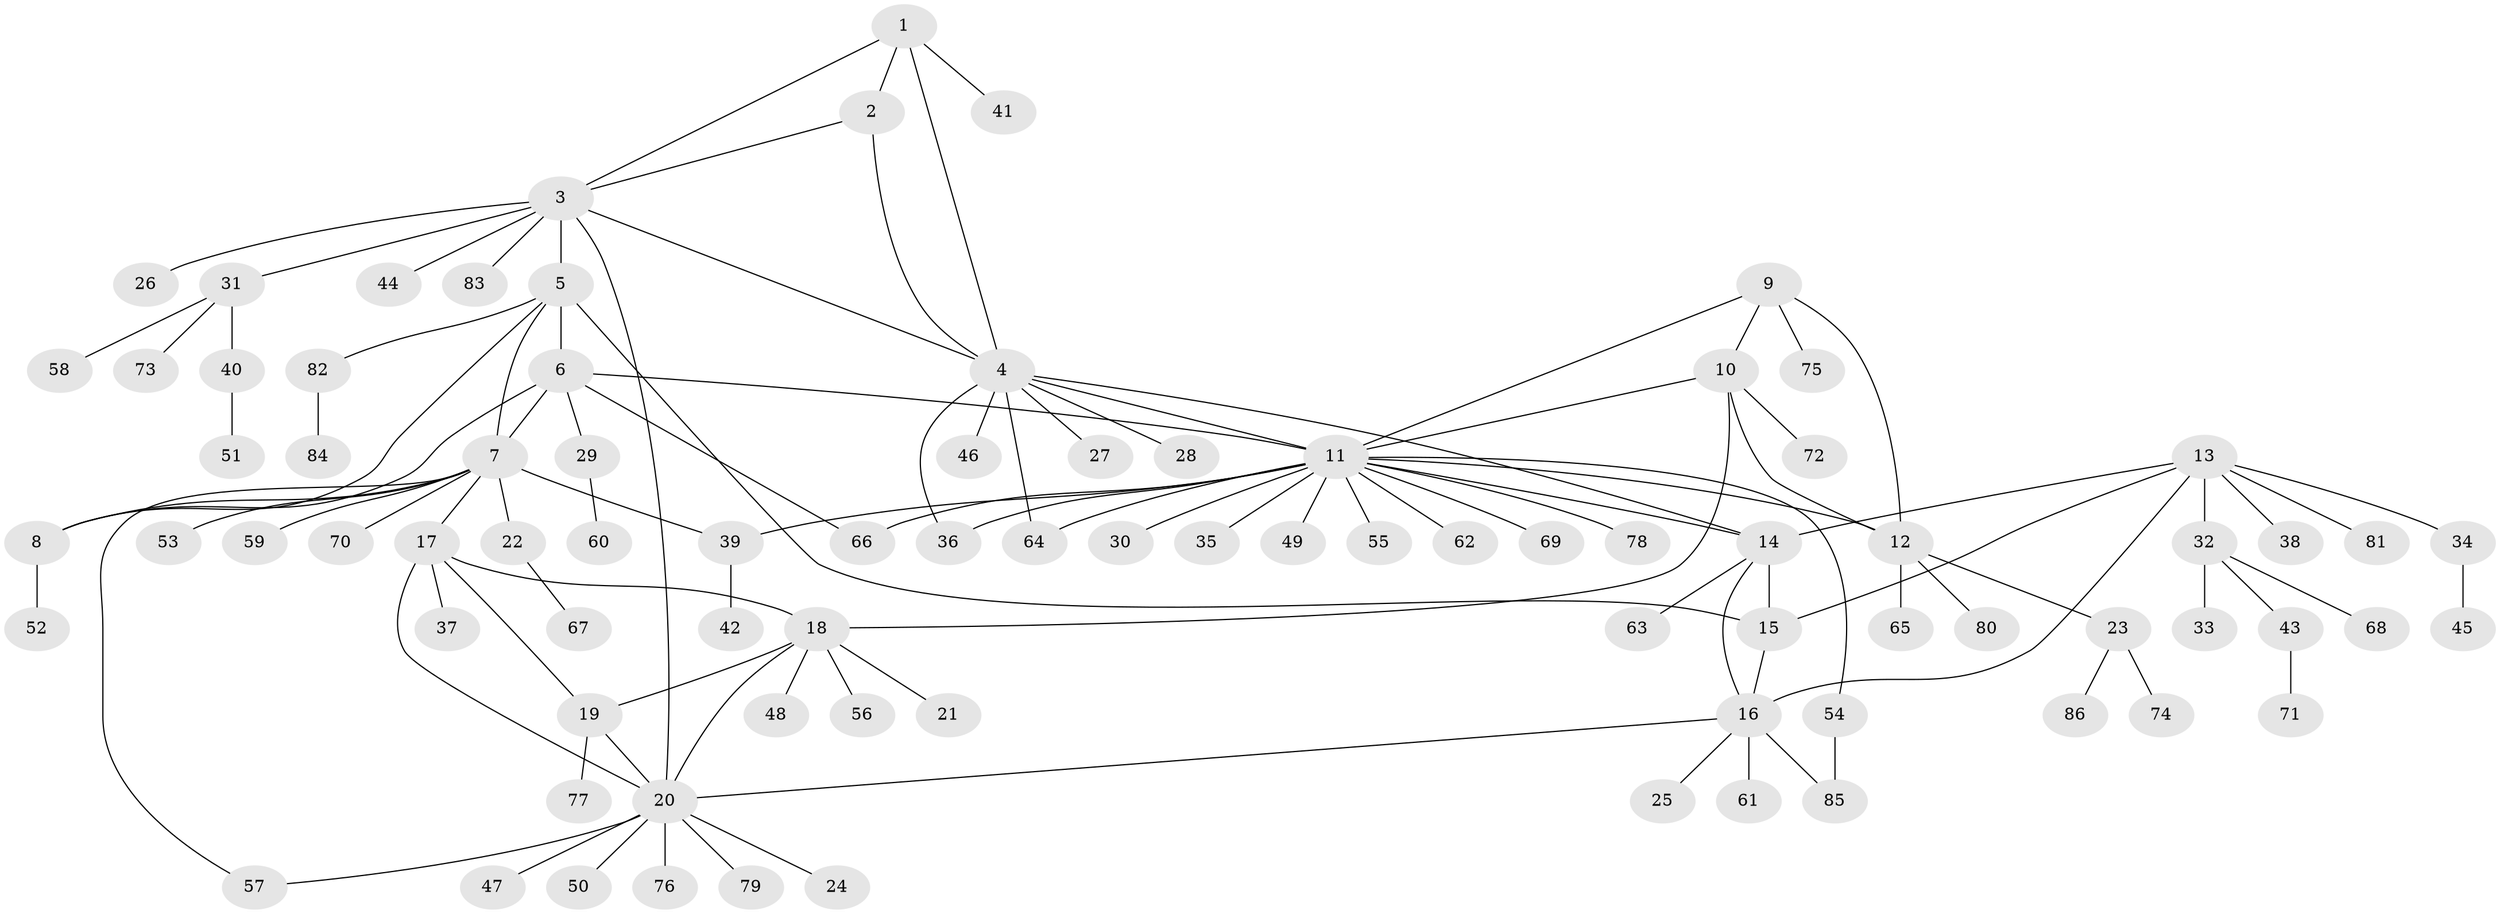 // coarse degree distribution, {3: 0.07692307692307693, 16: 0.015384615384615385, 8: 0.03076923076923077, 6: 0.046153846153846156, 5: 0.046153846153846156, 10: 0.015384615384615385, 14: 0.015384615384615385, 1: 0.6461538461538462, 2: 0.1076923076923077}
// Generated by graph-tools (version 1.1) at 2025/24/03/03/25 07:24:13]
// undirected, 86 vertices, 112 edges
graph export_dot {
graph [start="1"]
  node [color=gray90,style=filled];
  1;
  2;
  3;
  4;
  5;
  6;
  7;
  8;
  9;
  10;
  11;
  12;
  13;
  14;
  15;
  16;
  17;
  18;
  19;
  20;
  21;
  22;
  23;
  24;
  25;
  26;
  27;
  28;
  29;
  30;
  31;
  32;
  33;
  34;
  35;
  36;
  37;
  38;
  39;
  40;
  41;
  42;
  43;
  44;
  45;
  46;
  47;
  48;
  49;
  50;
  51;
  52;
  53;
  54;
  55;
  56;
  57;
  58;
  59;
  60;
  61;
  62;
  63;
  64;
  65;
  66;
  67;
  68;
  69;
  70;
  71;
  72;
  73;
  74;
  75;
  76;
  77;
  78;
  79;
  80;
  81;
  82;
  83;
  84;
  85;
  86;
  1 -- 2;
  1 -- 3;
  1 -- 4;
  1 -- 41;
  2 -- 3;
  2 -- 4;
  3 -- 4;
  3 -- 5;
  3 -- 20;
  3 -- 26;
  3 -- 31;
  3 -- 44;
  3 -- 83;
  4 -- 11;
  4 -- 14;
  4 -- 27;
  4 -- 28;
  4 -- 36;
  4 -- 46;
  4 -- 64;
  5 -- 6;
  5 -- 7;
  5 -- 8;
  5 -- 15;
  5 -- 82;
  6 -- 7;
  6 -- 8;
  6 -- 11;
  6 -- 29;
  6 -- 66;
  7 -- 8;
  7 -- 17;
  7 -- 22;
  7 -- 39;
  7 -- 53;
  7 -- 57;
  7 -- 59;
  7 -- 70;
  8 -- 52;
  9 -- 10;
  9 -- 11;
  9 -- 12;
  9 -- 75;
  10 -- 11;
  10 -- 12;
  10 -- 18;
  10 -- 72;
  11 -- 12;
  11 -- 14;
  11 -- 30;
  11 -- 35;
  11 -- 36;
  11 -- 39;
  11 -- 49;
  11 -- 54;
  11 -- 55;
  11 -- 62;
  11 -- 64;
  11 -- 66;
  11 -- 69;
  11 -- 78;
  12 -- 23;
  12 -- 65;
  12 -- 80;
  13 -- 14;
  13 -- 15;
  13 -- 16;
  13 -- 32;
  13 -- 34;
  13 -- 38;
  13 -- 81;
  14 -- 15;
  14 -- 16;
  14 -- 63;
  15 -- 16;
  16 -- 20;
  16 -- 25;
  16 -- 61;
  16 -- 85;
  17 -- 18;
  17 -- 19;
  17 -- 20;
  17 -- 37;
  18 -- 19;
  18 -- 20;
  18 -- 21;
  18 -- 48;
  18 -- 56;
  19 -- 20;
  19 -- 77;
  20 -- 24;
  20 -- 47;
  20 -- 50;
  20 -- 57;
  20 -- 76;
  20 -- 79;
  22 -- 67;
  23 -- 74;
  23 -- 86;
  29 -- 60;
  31 -- 40;
  31 -- 58;
  31 -- 73;
  32 -- 33;
  32 -- 43;
  32 -- 68;
  34 -- 45;
  39 -- 42;
  40 -- 51;
  43 -- 71;
  54 -- 85;
  82 -- 84;
}
